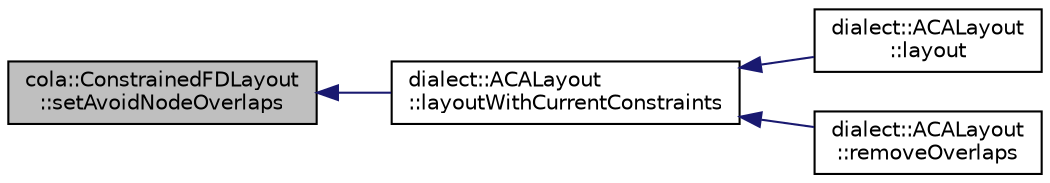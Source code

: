 digraph "cola::ConstrainedFDLayout::setAvoidNodeOverlaps"
{
  edge [fontname="Helvetica",fontsize="10",labelfontname="Helvetica",labelfontsize="10"];
  node [fontname="Helvetica",fontsize="10",shape=record];
  rankdir="LR";
  Node23 [label="cola::ConstrainedFDLayout\l::setAvoidNodeOverlaps",height=0.2,width=0.4,color="black", fillcolor="grey75", style="filled", fontcolor="black"];
  Node23 -> Node24 [dir="back",color="midnightblue",fontsize="10",style="solid",fontname="Helvetica"];
  Node24 [label="dialect::ACALayout\l::layoutWithCurrentConstraints",height=0.2,width=0.4,color="black", fillcolor="white", style="filled",URL="$classdialect_1_1ACALayout.html#a29bf5a09101160fdd89d14b823f32534",tooltip="Run layout with current constraints, and with or without overlap prevention, as per the current setti..."];
  Node24 -> Node25 [dir="back",color="midnightblue",fontsize="10",style="solid",fontname="Helvetica"];
  Node25 [label="dialect::ACALayout\l::layout",height=0.2,width=0.4,color="black", fillcolor="white", style="filled",URL="$classdialect_1_1ACALayout.html#ab04e719586c594d5327a816f6fccc40d",tooltip="Do an initial stress-minimising layout, and then create alignments. "];
  Node24 -> Node26 [dir="back",color="midnightblue",fontsize="10",style="solid",fontname="Helvetica"];
  Node26 [label="dialect::ACALayout\l::removeOverlaps",height=0.2,width=0.4,color="black", fillcolor="white", style="filled",URL="$classdialect_1_1ACALayout.html#a7253f7df41f52ff5bbb045a65ca9ebc2",tooltip="Do an FD layout with overlap prevention, then stop. "];
}
